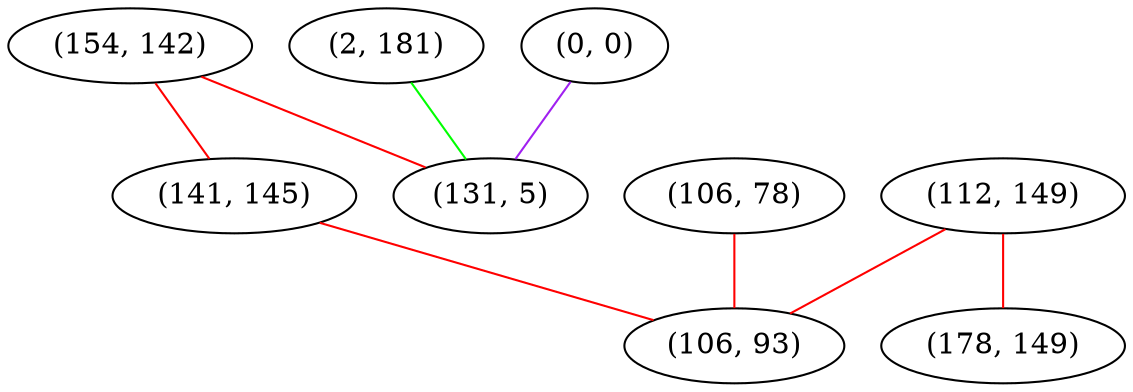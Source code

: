 graph "" {
"(154, 142)";
"(2, 181)";
"(0, 0)";
"(141, 145)";
"(106, 78)";
"(112, 149)";
"(106, 93)";
"(178, 149)";
"(131, 5)";
"(154, 142)" -- "(141, 145)"  [color=red, key=0, weight=1];
"(154, 142)" -- "(131, 5)"  [color=red, key=0, weight=1];
"(2, 181)" -- "(131, 5)"  [color=green, key=0, weight=2];
"(0, 0)" -- "(131, 5)"  [color=purple, key=0, weight=4];
"(141, 145)" -- "(106, 93)"  [color=red, key=0, weight=1];
"(106, 78)" -- "(106, 93)"  [color=red, key=0, weight=1];
"(112, 149)" -- "(106, 93)"  [color=red, key=0, weight=1];
"(112, 149)" -- "(178, 149)"  [color=red, key=0, weight=1];
}
